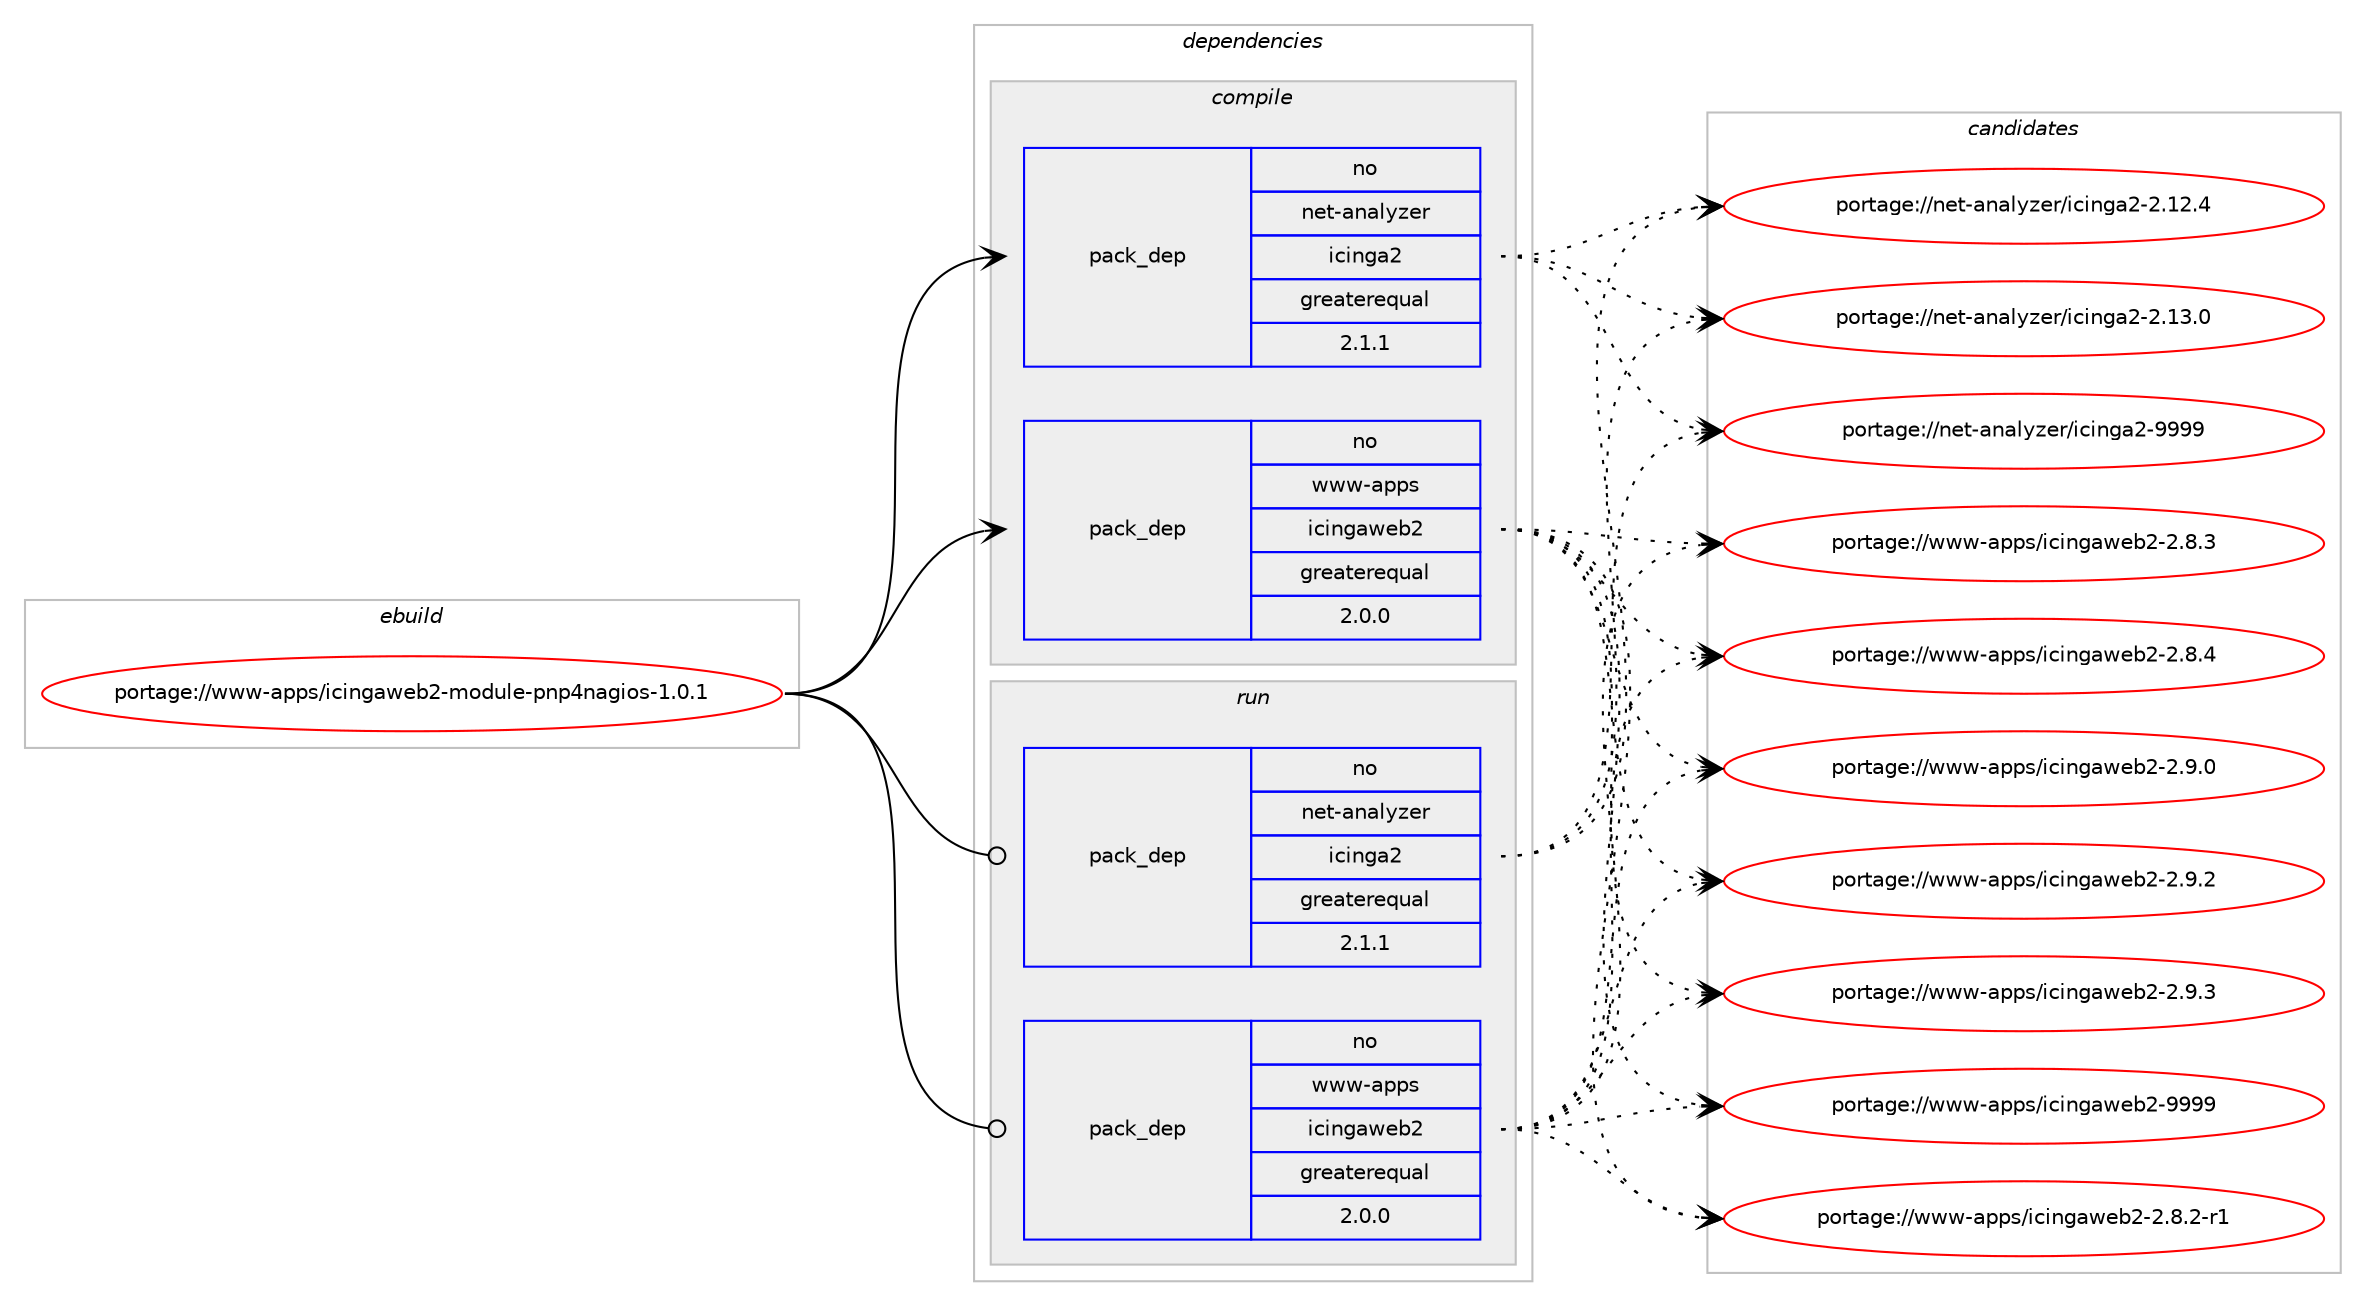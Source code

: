 digraph prolog {

# *************
# Graph options
# *************

newrank=true;
concentrate=true;
compound=true;
graph [rankdir=LR,fontname=Helvetica,fontsize=10,ranksep=1.5];#, ranksep=2.5, nodesep=0.2];
edge  [arrowhead=vee];
node  [fontname=Helvetica,fontsize=10];

# **********
# The ebuild
# **********

subgraph cluster_leftcol {
color=gray;
rank=same;
label=<<i>ebuild</i>>;
id [label="portage://www-apps/icingaweb2-module-pnp4nagios-1.0.1", color=red, width=4, href="../www-apps/icingaweb2-module-pnp4nagios-1.0.1.svg"];
}

# ****************
# The dependencies
# ****************

subgraph cluster_midcol {
color=gray;
label=<<i>dependencies</i>>;
subgraph cluster_compile {
fillcolor="#eeeeee";
style=filled;
label=<<i>compile</i>>;
subgraph pack203 {
dependency394 [label=<<TABLE BORDER="0" CELLBORDER="1" CELLSPACING="0" CELLPADDING="4" WIDTH="220"><TR><TD ROWSPAN="6" CELLPADDING="30">pack_dep</TD></TR><TR><TD WIDTH="110">no</TD></TR><TR><TD>net-analyzer</TD></TR><TR><TD>icinga2</TD></TR><TR><TD>greaterequal</TD></TR><TR><TD>2.1.1</TD></TR></TABLE>>, shape=none, color=blue];
}
id:e -> dependency394:w [weight=20,style="solid",arrowhead="vee"];
subgraph pack204 {
dependency395 [label=<<TABLE BORDER="0" CELLBORDER="1" CELLSPACING="0" CELLPADDING="4" WIDTH="220"><TR><TD ROWSPAN="6" CELLPADDING="30">pack_dep</TD></TR><TR><TD WIDTH="110">no</TD></TR><TR><TD>www-apps</TD></TR><TR><TD>icingaweb2</TD></TR><TR><TD>greaterequal</TD></TR><TR><TD>2.0.0</TD></TR></TABLE>>, shape=none, color=blue];
}
id:e -> dependency395:w [weight=20,style="solid",arrowhead="vee"];
}
subgraph cluster_compileandrun {
fillcolor="#eeeeee";
style=filled;
label=<<i>compile and run</i>>;
}
subgraph cluster_run {
fillcolor="#eeeeee";
style=filled;
label=<<i>run</i>>;
subgraph pack205 {
dependency396 [label=<<TABLE BORDER="0" CELLBORDER="1" CELLSPACING="0" CELLPADDING="4" WIDTH="220"><TR><TD ROWSPAN="6" CELLPADDING="30">pack_dep</TD></TR><TR><TD WIDTH="110">no</TD></TR><TR><TD>net-analyzer</TD></TR><TR><TD>icinga2</TD></TR><TR><TD>greaterequal</TD></TR><TR><TD>2.1.1</TD></TR></TABLE>>, shape=none, color=blue];
}
id:e -> dependency396:w [weight=20,style="solid",arrowhead="odot"];
subgraph pack206 {
dependency397 [label=<<TABLE BORDER="0" CELLBORDER="1" CELLSPACING="0" CELLPADDING="4" WIDTH="220"><TR><TD ROWSPAN="6" CELLPADDING="30">pack_dep</TD></TR><TR><TD WIDTH="110">no</TD></TR><TR><TD>www-apps</TD></TR><TR><TD>icingaweb2</TD></TR><TR><TD>greaterequal</TD></TR><TR><TD>2.0.0</TD></TR></TABLE>>, shape=none, color=blue];
}
id:e -> dependency397:w [weight=20,style="solid",arrowhead="odot"];
}
}

# **************
# The candidates
# **************

subgraph cluster_choices {
rank=same;
color=gray;
label=<<i>candidates</i>>;

subgraph choice203 {
color=black;
nodesep=1;
choice1101011164597110971081211221011144710599105110103975045504649504652 [label="portage://net-analyzer/icinga2-2.12.4", color=red, width=4,href="../net-analyzer/icinga2-2.12.4.svg"];
choice1101011164597110971081211221011144710599105110103975045504649514648 [label="portage://net-analyzer/icinga2-2.13.0", color=red, width=4,href="../net-analyzer/icinga2-2.13.0.svg"];
choice110101116459711097108121122101114471059910511010397504557575757 [label="portage://net-analyzer/icinga2-9999", color=red, width=4,href="../net-analyzer/icinga2-9999.svg"];
dependency394:e -> choice1101011164597110971081211221011144710599105110103975045504649504652:w [style=dotted,weight="100"];
dependency394:e -> choice1101011164597110971081211221011144710599105110103975045504649514648:w [style=dotted,weight="100"];
dependency394:e -> choice110101116459711097108121122101114471059910511010397504557575757:w [style=dotted,weight="100"];
}
subgraph choice204 {
color=black;
nodesep=1;
choice119119119459711211211547105991051101039711910198504550465646504511449 [label="portage://www-apps/icingaweb2-2.8.2-r1", color=red, width=4,href="../www-apps/icingaweb2-2.8.2-r1.svg"];
choice11911911945971121121154710599105110103971191019850455046564651 [label="portage://www-apps/icingaweb2-2.8.3", color=red, width=4,href="../www-apps/icingaweb2-2.8.3.svg"];
choice11911911945971121121154710599105110103971191019850455046564652 [label="portage://www-apps/icingaweb2-2.8.4", color=red, width=4,href="../www-apps/icingaweb2-2.8.4.svg"];
choice11911911945971121121154710599105110103971191019850455046574648 [label="portage://www-apps/icingaweb2-2.9.0", color=red, width=4,href="../www-apps/icingaweb2-2.9.0.svg"];
choice11911911945971121121154710599105110103971191019850455046574650 [label="portage://www-apps/icingaweb2-2.9.2", color=red, width=4,href="../www-apps/icingaweb2-2.9.2.svg"];
choice11911911945971121121154710599105110103971191019850455046574651 [label="portage://www-apps/icingaweb2-2.9.3", color=red, width=4,href="../www-apps/icingaweb2-2.9.3.svg"];
choice119119119459711211211547105991051101039711910198504557575757 [label="portage://www-apps/icingaweb2-9999", color=red, width=4,href="../www-apps/icingaweb2-9999.svg"];
dependency395:e -> choice119119119459711211211547105991051101039711910198504550465646504511449:w [style=dotted,weight="100"];
dependency395:e -> choice11911911945971121121154710599105110103971191019850455046564651:w [style=dotted,weight="100"];
dependency395:e -> choice11911911945971121121154710599105110103971191019850455046564652:w [style=dotted,weight="100"];
dependency395:e -> choice11911911945971121121154710599105110103971191019850455046574648:w [style=dotted,weight="100"];
dependency395:e -> choice11911911945971121121154710599105110103971191019850455046574650:w [style=dotted,weight="100"];
dependency395:e -> choice11911911945971121121154710599105110103971191019850455046574651:w [style=dotted,weight="100"];
dependency395:e -> choice119119119459711211211547105991051101039711910198504557575757:w [style=dotted,weight="100"];
}
subgraph choice205 {
color=black;
nodesep=1;
choice1101011164597110971081211221011144710599105110103975045504649504652 [label="portage://net-analyzer/icinga2-2.12.4", color=red, width=4,href="../net-analyzer/icinga2-2.12.4.svg"];
choice1101011164597110971081211221011144710599105110103975045504649514648 [label="portage://net-analyzer/icinga2-2.13.0", color=red, width=4,href="../net-analyzer/icinga2-2.13.0.svg"];
choice110101116459711097108121122101114471059910511010397504557575757 [label="portage://net-analyzer/icinga2-9999", color=red, width=4,href="../net-analyzer/icinga2-9999.svg"];
dependency396:e -> choice1101011164597110971081211221011144710599105110103975045504649504652:w [style=dotted,weight="100"];
dependency396:e -> choice1101011164597110971081211221011144710599105110103975045504649514648:w [style=dotted,weight="100"];
dependency396:e -> choice110101116459711097108121122101114471059910511010397504557575757:w [style=dotted,weight="100"];
}
subgraph choice206 {
color=black;
nodesep=1;
choice119119119459711211211547105991051101039711910198504550465646504511449 [label="portage://www-apps/icingaweb2-2.8.2-r1", color=red, width=4,href="../www-apps/icingaweb2-2.8.2-r1.svg"];
choice11911911945971121121154710599105110103971191019850455046564651 [label="portage://www-apps/icingaweb2-2.8.3", color=red, width=4,href="../www-apps/icingaweb2-2.8.3.svg"];
choice11911911945971121121154710599105110103971191019850455046564652 [label="portage://www-apps/icingaweb2-2.8.4", color=red, width=4,href="../www-apps/icingaweb2-2.8.4.svg"];
choice11911911945971121121154710599105110103971191019850455046574648 [label="portage://www-apps/icingaweb2-2.9.0", color=red, width=4,href="../www-apps/icingaweb2-2.9.0.svg"];
choice11911911945971121121154710599105110103971191019850455046574650 [label="portage://www-apps/icingaweb2-2.9.2", color=red, width=4,href="../www-apps/icingaweb2-2.9.2.svg"];
choice11911911945971121121154710599105110103971191019850455046574651 [label="portage://www-apps/icingaweb2-2.9.3", color=red, width=4,href="../www-apps/icingaweb2-2.9.3.svg"];
choice119119119459711211211547105991051101039711910198504557575757 [label="portage://www-apps/icingaweb2-9999", color=red, width=4,href="../www-apps/icingaweb2-9999.svg"];
dependency397:e -> choice119119119459711211211547105991051101039711910198504550465646504511449:w [style=dotted,weight="100"];
dependency397:e -> choice11911911945971121121154710599105110103971191019850455046564651:w [style=dotted,weight="100"];
dependency397:e -> choice11911911945971121121154710599105110103971191019850455046564652:w [style=dotted,weight="100"];
dependency397:e -> choice11911911945971121121154710599105110103971191019850455046574648:w [style=dotted,weight="100"];
dependency397:e -> choice11911911945971121121154710599105110103971191019850455046574650:w [style=dotted,weight="100"];
dependency397:e -> choice11911911945971121121154710599105110103971191019850455046574651:w [style=dotted,weight="100"];
dependency397:e -> choice119119119459711211211547105991051101039711910198504557575757:w [style=dotted,weight="100"];
}
}

}
